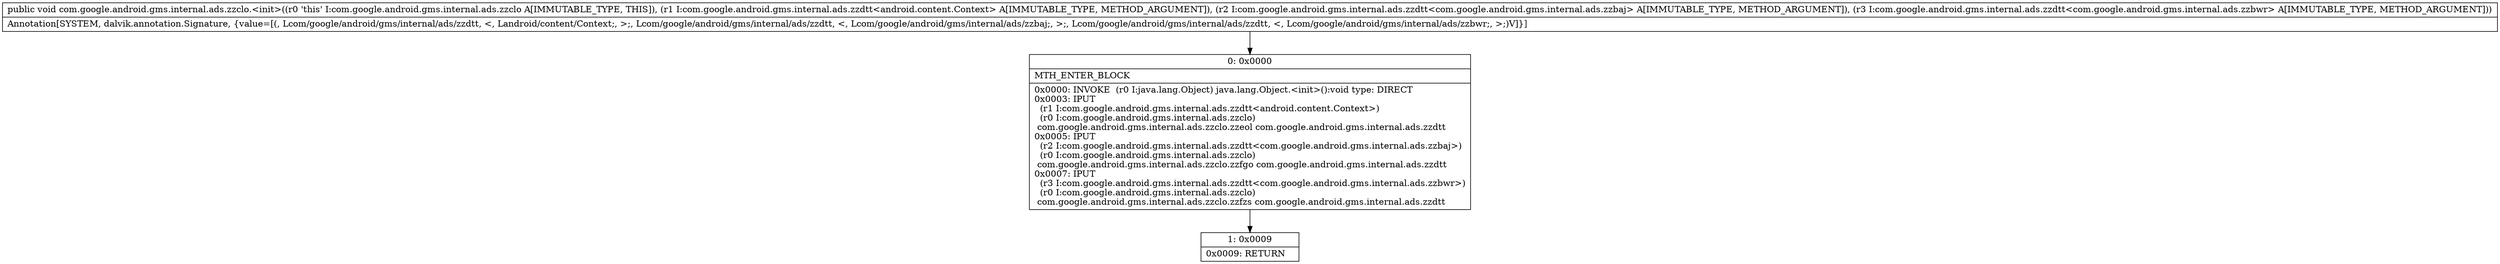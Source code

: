 digraph "CFG forcom.google.android.gms.internal.ads.zzclo.\<init\>(Lcom\/google\/android\/gms\/internal\/ads\/zzdtt;Lcom\/google\/android\/gms\/internal\/ads\/zzdtt;Lcom\/google\/android\/gms\/internal\/ads\/zzdtt;)V" {
Node_0 [shape=record,label="{0\:\ 0x0000|MTH_ENTER_BLOCK\l|0x0000: INVOKE  (r0 I:java.lang.Object) java.lang.Object.\<init\>():void type: DIRECT \l0x0003: IPUT  \l  (r1 I:com.google.android.gms.internal.ads.zzdtt\<android.content.Context\>)\l  (r0 I:com.google.android.gms.internal.ads.zzclo)\l com.google.android.gms.internal.ads.zzclo.zzeol com.google.android.gms.internal.ads.zzdtt \l0x0005: IPUT  \l  (r2 I:com.google.android.gms.internal.ads.zzdtt\<com.google.android.gms.internal.ads.zzbaj\>)\l  (r0 I:com.google.android.gms.internal.ads.zzclo)\l com.google.android.gms.internal.ads.zzclo.zzfgo com.google.android.gms.internal.ads.zzdtt \l0x0007: IPUT  \l  (r3 I:com.google.android.gms.internal.ads.zzdtt\<com.google.android.gms.internal.ads.zzbwr\>)\l  (r0 I:com.google.android.gms.internal.ads.zzclo)\l com.google.android.gms.internal.ads.zzclo.zzfzs com.google.android.gms.internal.ads.zzdtt \l}"];
Node_1 [shape=record,label="{1\:\ 0x0009|0x0009: RETURN   \l}"];
MethodNode[shape=record,label="{public void com.google.android.gms.internal.ads.zzclo.\<init\>((r0 'this' I:com.google.android.gms.internal.ads.zzclo A[IMMUTABLE_TYPE, THIS]), (r1 I:com.google.android.gms.internal.ads.zzdtt\<android.content.Context\> A[IMMUTABLE_TYPE, METHOD_ARGUMENT]), (r2 I:com.google.android.gms.internal.ads.zzdtt\<com.google.android.gms.internal.ads.zzbaj\> A[IMMUTABLE_TYPE, METHOD_ARGUMENT]), (r3 I:com.google.android.gms.internal.ads.zzdtt\<com.google.android.gms.internal.ads.zzbwr\> A[IMMUTABLE_TYPE, METHOD_ARGUMENT]))  | Annotation[SYSTEM, dalvik.annotation.Signature, \{value=[(, Lcom\/google\/android\/gms\/internal\/ads\/zzdtt, \<, Landroid\/content\/Context;, \>;, Lcom\/google\/android\/gms\/internal\/ads\/zzdtt, \<, Lcom\/google\/android\/gms\/internal\/ads\/zzbaj;, \>;, Lcom\/google\/android\/gms\/internal\/ads\/zzdtt, \<, Lcom\/google\/android\/gms\/internal\/ads\/zzbwr;, \>;)V]\}]\l}"];
MethodNode -> Node_0;
Node_0 -> Node_1;
}

